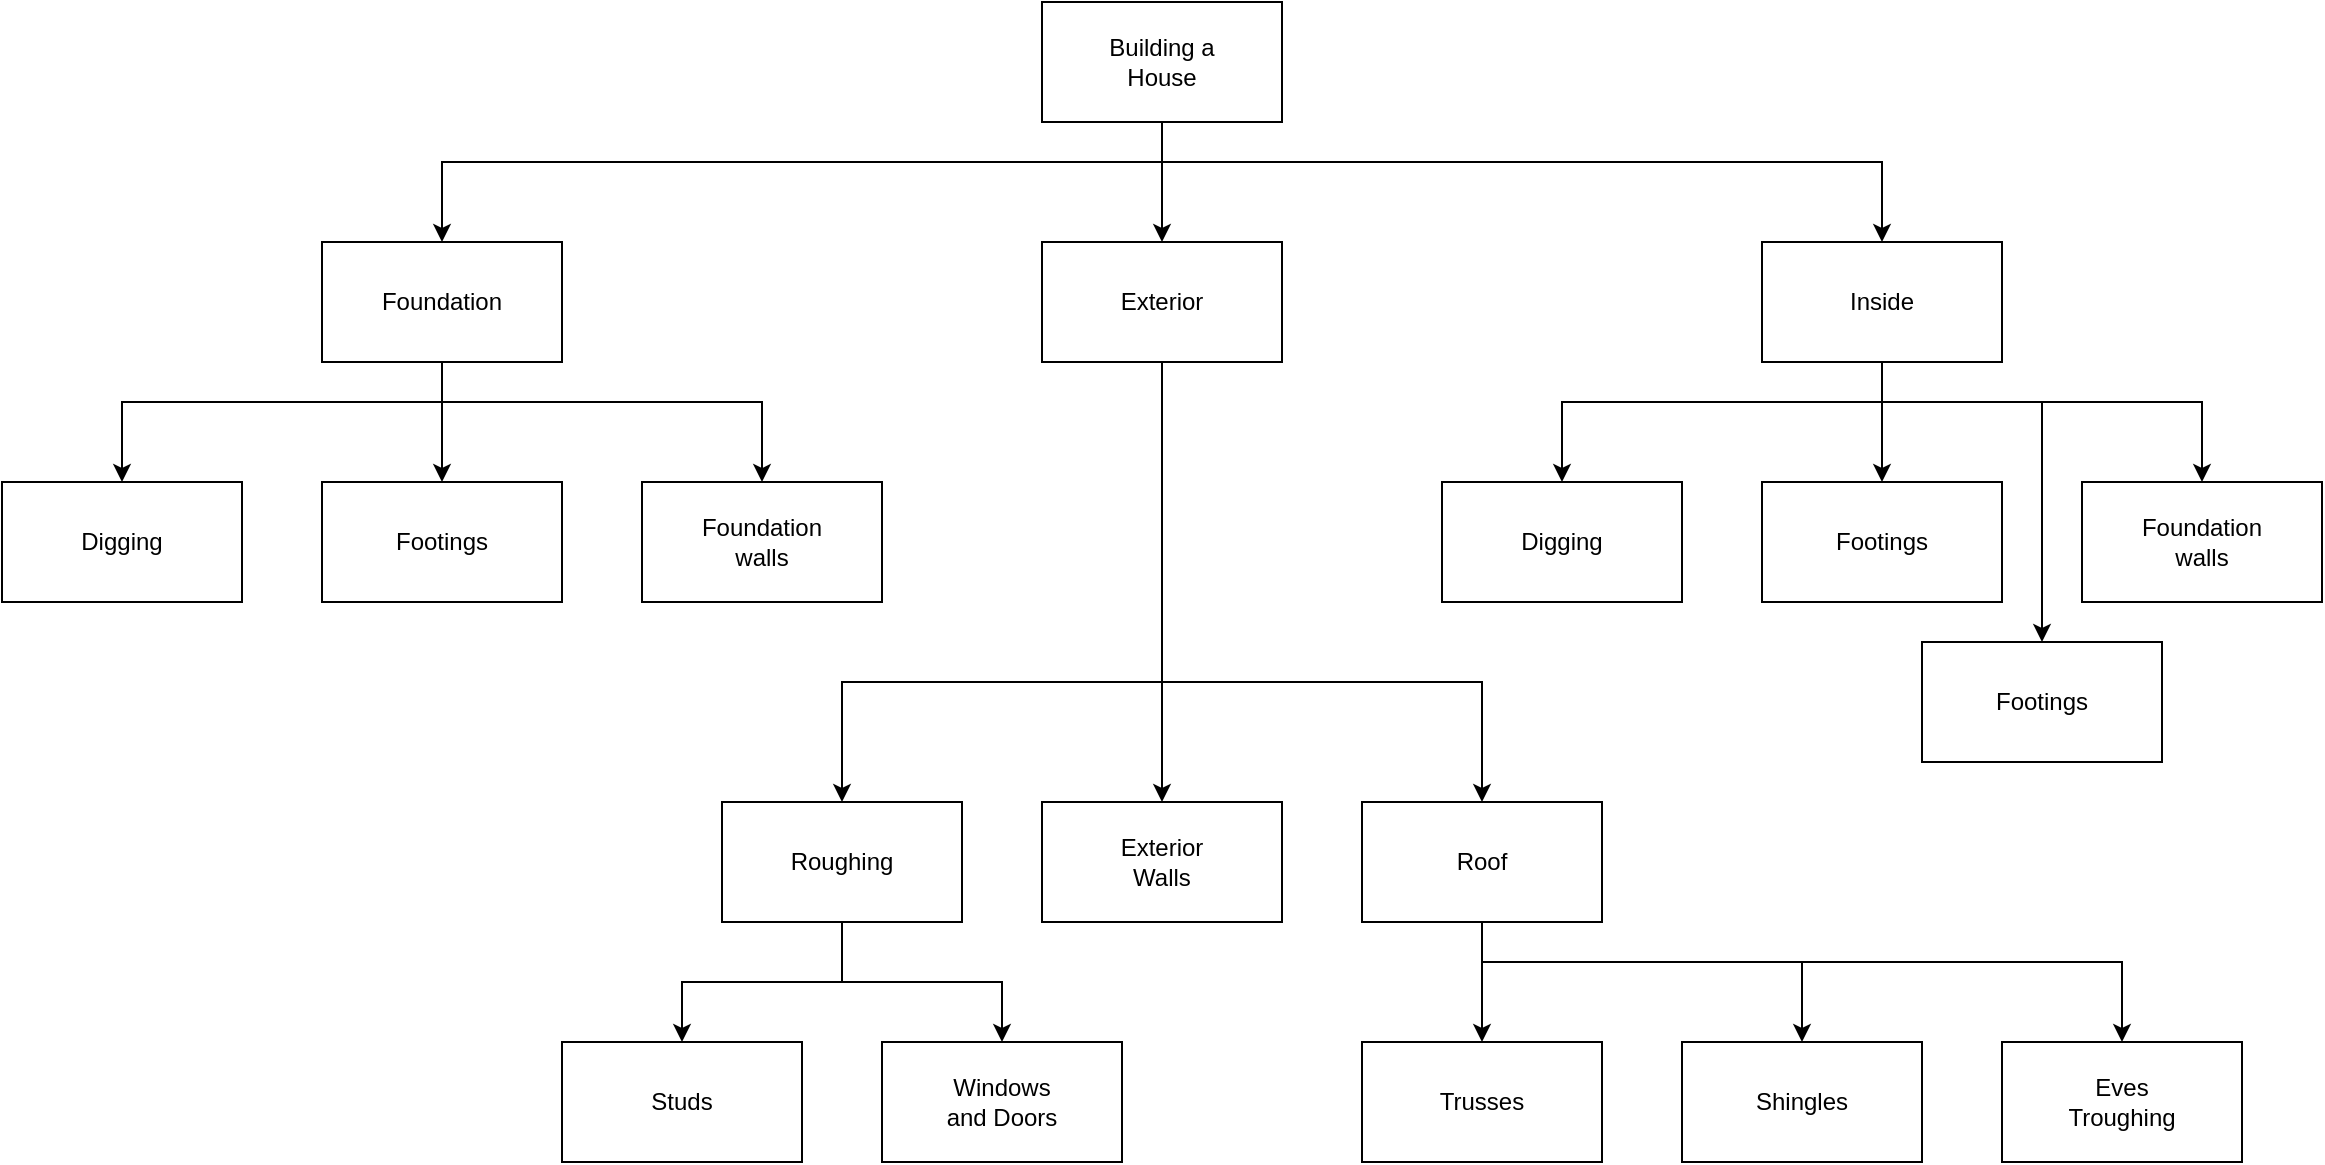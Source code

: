 <mxfile>
    <diagram id="XHk-bZ8t28PDqSV33KaL" name="Page-1">
        <mxGraphModel dx="1331" dy="379" grid="1" gridSize="10" guides="1" tooltips="1" connect="1" arrows="1" fold="1" page="1" pageScale="1" pageWidth="850" pageHeight="1100" math="0" shadow="0">
            <root>
                <mxCell id="0"/>
                <mxCell id="1" parent="0"/>
                <mxCell id="52" style="edgeStyle=orthogonalEdgeStyle;shape=connector;rounded=0;html=1;labelBackgroundColor=default;fontFamily=Helvetica;fontSize=11;fontColor=default;endArrow=classic;strokeColor=default;" edge="1" parent="1" source="36" target="37">
                    <mxGeometry relative="1" as="geometry"/>
                </mxCell>
                <mxCell id="53" style="edgeStyle=orthogonalEdgeStyle;shape=connector;rounded=0;html=1;labelBackgroundColor=default;fontFamily=Helvetica;fontSize=11;fontColor=default;endArrow=classic;strokeColor=default;" edge="1" parent="1" source="36" target="38">
                    <mxGeometry relative="1" as="geometry">
                        <Array as="points">
                            <mxPoint x="420" y="120"/>
                            <mxPoint x="60" y="120"/>
                        </Array>
                    </mxGeometry>
                </mxCell>
                <mxCell id="54" style="edgeStyle=orthogonalEdgeStyle;shape=connector;rounded=0;html=1;labelBackgroundColor=default;fontFamily=Helvetica;fontSize=11;fontColor=default;endArrow=classic;strokeColor=default;" edge="1" parent="1" source="36" target="39">
                    <mxGeometry relative="1" as="geometry">
                        <Array as="points">
                            <mxPoint x="420" y="120"/>
                            <mxPoint x="780" y="120"/>
                        </Array>
                    </mxGeometry>
                </mxCell>
                <mxCell id="36" value="Building a&lt;br&gt;House" style="rounded=0;whiteSpace=wrap;html=1;" vertex="1" parent="1">
                    <mxGeometry x="360" y="40" width="120" height="60" as="geometry"/>
                </mxCell>
                <mxCell id="58" style="edgeStyle=orthogonalEdgeStyle;shape=connector;rounded=0;html=1;labelBackgroundColor=default;fontFamily=Helvetica;fontSize=11;fontColor=default;endArrow=classic;strokeColor=default;" edge="1" parent="1" source="37" target="55">
                    <mxGeometry relative="1" as="geometry"/>
                </mxCell>
                <mxCell id="59" style="edgeStyle=orthogonalEdgeStyle;shape=connector;rounded=0;html=1;labelBackgroundColor=default;fontFamily=Helvetica;fontSize=11;fontColor=default;endArrow=classic;strokeColor=default;" edge="1" parent="1" source="37" target="57">
                    <mxGeometry relative="1" as="geometry">
                        <Array as="points">
                            <mxPoint x="420" y="380"/>
                            <mxPoint x="580" y="380"/>
                        </Array>
                    </mxGeometry>
                </mxCell>
                <mxCell id="60" style="edgeStyle=orthogonalEdgeStyle;shape=connector;rounded=0;html=1;labelBackgroundColor=default;fontFamily=Helvetica;fontSize=11;fontColor=default;endArrow=classic;strokeColor=default;" edge="1" parent="1" source="37" target="56">
                    <mxGeometry relative="1" as="geometry">
                        <Array as="points">
                            <mxPoint x="420" y="380"/>
                            <mxPoint x="260" y="380"/>
                        </Array>
                    </mxGeometry>
                </mxCell>
                <mxCell id="37" value="Exterior" style="rounded=0;whiteSpace=wrap;html=1;" vertex="1" parent="1">
                    <mxGeometry x="360" y="160" width="120" height="60" as="geometry"/>
                </mxCell>
                <mxCell id="43" style="edgeStyle=none;html=1;" edge="1" parent="1" source="38" target="40">
                    <mxGeometry relative="1" as="geometry"/>
                </mxCell>
                <mxCell id="44" style="edgeStyle=orthogonalEdgeStyle;html=1;rounded=0;" edge="1" parent="1" source="38" target="41">
                    <mxGeometry relative="1" as="geometry">
                        <Array as="points">
                            <mxPoint x="60" y="240"/>
                            <mxPoint x="-100" y="240"/>
                        </Array>
                    </mxGeometry>
                </mxCell>
                <mxCell id="45" style="edgeStyle=orthogonalEdgeStyle;shape=connector;rounded=0;html=1;labelBackgroundColor=default;fontFamily=Helvetica;fontSize=11;fontColor=default;endArrow=classic;strokeColor=default;" edge="1" parent="1" source="38" target="42">
                    <mxGeometry relative="1" as="geometry">
                        <Array as="points">
                            <mxPoint x="60" y="240"/>
                            <mxPoint x="220" y="240"/>
                        </Array>
                    </mxGeometry>
                </mxCell>
                <mxCell id="38" value="Foundation" style="rounded=0;whiteSpace=wrap;html=1;" vertex="1" parent="1">
                    <mxGeometry y="160" width="120" height="60" as="geometry"/>
                </mxCell>
                <mxCell id="49" style="edgeStyle=orthogonalEdgeStyle;shape=connector;rounded=0;html=1;labelBackgroundColor=default;fontFamily=Helvetica;fontSize=11;fontColor=default;endArrow=classic;strokeColor=default;" edge="1" parent="1" source="39" target="46">
                    <mxGeometry relative="1" as="geometry"/>
                </mxCell>
                <mxCell id="50" style="edgeStyle=orthogonalEdgeStyle;shape=connector;rounded=0;html=1;labelBackgroundColor=default;fontFamily=Helvetica;fontSize=11;fontColor=default;endArrow=classic;strokeColor=default;" edge="1" parent="1" source="39" target="47">
                    <mxGeometry relative="1" as="geometry">
                        <Array as="points">
                            <mxPoint x="780" y="240"/>
                            <mxPoint x="620" y="240"/>
                        </Array>
                    </mxGeometry>
                </mxCell>
                <mxCell id="51" style="edgeStyle=orthogonalEdgeStyle;shape=connector;rounded=0;html=1;labelBackgroundColor=default;fontFamily=Helvetica;fontSize=11;fontColor=default;endArrow=classic;strokeColor=default;" edge="1" parent="1" source="39" target="48">
                    <mxGeometry relative="1" as="geometry">
                        <Array as="points">
                            <mxPoint x="780" y="240"/>
                            <mxPoint x="940" y="240"/>
                        </Array>
                    </mxGeometry>
                </mxCell>
                <mxCell id="73" style="edgeStyle=orthogonalEdgeStyle;shape=connector;rounded=0;html=1;labelBackgroundColor=default;fontFamily=Helvetica;fontSize=11;fontColor=default;endArrow=classic;strokeColor=default;" edge="1" parent="1" source="39" target="72">
                    <mxGeometry relative="1" as="geometry">
                        <Array as="points">
                            <mxPoint x="780" y="240"/>
                            <mxPoint x="860" y="240"/>
                        </Array>
                    </mxGeometry>
                </mxCell>
                <mxCell id="39" value="Inside" style="rounded=0;whiteSpace=wrap;html=1;" vertex="1" parent="1">
                    <mxGeometry x="720" y="160" width="120" height="60" as="geometry"/>
                </mxCell>
                <mxCell id="40" value="Footings" style="rounded=0;whiteSpace=wrap;html=1;" vertex="1" parent="1">
                    <mxGeometry y="280" width="120" height="60" as="geometry"/>
                </mxCell>
                <mxCell id="41" value="Digging" style="rounded=0;whiteSpace=wrap;html=1;" vertex="1" parent="1">
                    <mxGeometry x="-160" y="280" width="120" height="60" as="geometry"/>
                </mxCell>
                <mxCell id="42" value="Foundation&lt;br&gt;walls" style="rounded=0;whiteSpace=wrap;html=1;" vertex="1" parent="1">
                    <mxGeometry x="160" y="280" width="120" height="60" as="geometry"/>
                </mxCell>
                <mxCell id="46" value="Footings" style="rounded=0;whiteSpace=wrap;html=1;" vertex="1" parent="1">
                    <mxGeometry x="720" y="280" width="120" height="60" as="geometry"/>
                </mxCell>
                <mxCell id="47" value="Digging" style="rounded=0;whiteSpace=wrap;html=1;" vertex="1" parent="1">
                    <mxGeometry x="560" y="280" width="120" height="60" as="geometry"/>
                </mxCell>
                <mxCell id="48" value="Foundation&lt;br&gt;walls" style="rounded=0;whiteSpace=wrap;html=1;" vertex="1" parent="1">
                    <mxGeometry x="880" y="280" width="120" height="60" as="geometry"/>
                </mxCell>
                <mxCell id="55" value="Exterior&lt;br&gt;Walls" style="rounded=0;whiteSpace=wrap;html=1;" vertex="1" parent="1">
                    <mxGeometry x="360" y="440" width="120" height="60" as="geometry"/>
                </mxCell>
                <mxCell id="67" style="edgeStyle=orthogonalEdgeStyle;shape=connector;rounded=0;html=1;labelBackgroundColor=default;fontFamily=Helvetica;fontSize=11;fontColor=default;endArrow=classic;strokeColor=default;" edge="1" parent="1" source="56" target="66">
                    <mxGeometry relative="1" as="geometry"/>
                </mxCell>
                <mxCell id="68" style="edgeStyle=orthogonalEdgeStyle;shape=connector;rounded=0;html=1;labelBackgroundColor=default;fontFamily=Helvetica;fontSize=11;fontColor=default;endArrow=classic;strokeColor=default;" edge="1" parent="1" source="56" target="64">
                    <mxGeometry relative="1" as="geometry"/>
                </mxCell>
                <mxCell id="56" value="Roughing" style="rounded=0;whiteSpace=wrap;html=1;" vertex="1" parent="1">
                    <mxGeometry x="200" y="440" width="120" height="60" as="geometry"/>
                </mxCell>
                <mxCell id="69" style="edgeStyle=orthogonalEdgeStyle;shape=connector;rounded=0;html=1;labelBackgroundColor=default;fontFamily=Helvetica;fontSize=11;fontColor=default;endArrow=classic;strokeColor=default;" edge="1" parent="1" source="57" target="62">
                    <mxGeometry relative="1" as="geometry"/>
                </mxCell>
                <mxCell id="70" style="edgeStyle=orthogonalEdgeStyle;shape=connector;rounded=0;html=1;labelBackgroundColor=default;fontFamily=Helvetica;fontSize=11;fontColor=default;endArrow=classic;strokeColor=default;" edge="1" parent="1" source="57" target="61">
                    <mxGeometry relative="1" as="geometry">
                        <Array as="points">
                            <mxPoint x="580" y="520"/>
                            <mxPoint x="740" y="520"/>
                        </Array>
                    </mxGeometry>
                </mxCell>
                <mxCell id="71" style="edgeStyle=orthogonalEdgeStyle;shape=connector;rounded=0;html=1;labelBackgroundColor=default;fontFamily=Helvetica;fontSize=11;fontColor=default;endArrow=classic;strokeColor=default;" edge="1" parent="1" source="57" target="63">
                    <mxGeometry relative="1" as="geometry">
                        <Array as="points">
                            <mxPoint x="580" y="520"/>
                            <mxPoint x="900" y="520"/>
                        </Array>
                    </mxGeometry>
                </mxCell>
                <mxCell id="57" value="Roof" style="rounded=0;whiteSpace=wrap;html=1;" vertex="1" parent="1">
                    <mxGeometry x="520" y="440" width="120" height="60" as="geometry"/>
                </mxCell>
                <mxCell id="61" value="Shingles" style="rounded=0;whiteSpace=wrap;html=1;" vertex="1" parent="1">
                    <mxGeometry x="680" y="560" width="120" height="60" as="geometry"/>
                </mxCell>
                <mxCell id="62" value="Trusses" style="rounded=0;whiteSpace=wrap;html=1;" vertex="1" parent="1">
                    <mxGeometry x="520" y="560" width="120" height="60" as="geometry"/>
                </mxCell>
                <mxCell id="63" value="Eves&lt;br&gt;Troughing" style="rounded=0;whiteSpace=wrap;html=1;" vertex="1" parent="1">
                    <mxGeometry x="840" y="560" width="120" height="60" as="geometry"/>
                </mxCell>
                <mxCell id="64" value="Studs" style="rounded=0;whiteSpace=wrap;html=1;" vertex="1" parent="1">
                    <mxGeometry x="120" y="560" width="120" height="60" as="geometry"/>
                </mxCell>
                <mxCell id="66" value="Windows&lt;br&gt;and Doors" style="rounded=0;whiteSpace=wrap;html=1;" vertex="1" parent="1">
                    <mxGeometry x="280" y="560" width="120" height="60" as="geometry"/>
                </mxCell>
                <mxCell id="72" value="Footings" style="rounded=0;whiteSpace=wrap;html=1;" vertex="1" parent="1">
                    <mxGeometry x="800" y="360" width="120" height="60" as="geometry"/>
                </mxCell>
            </root>
        </mxGraphModel>
    </diagram>
</mxfile>
